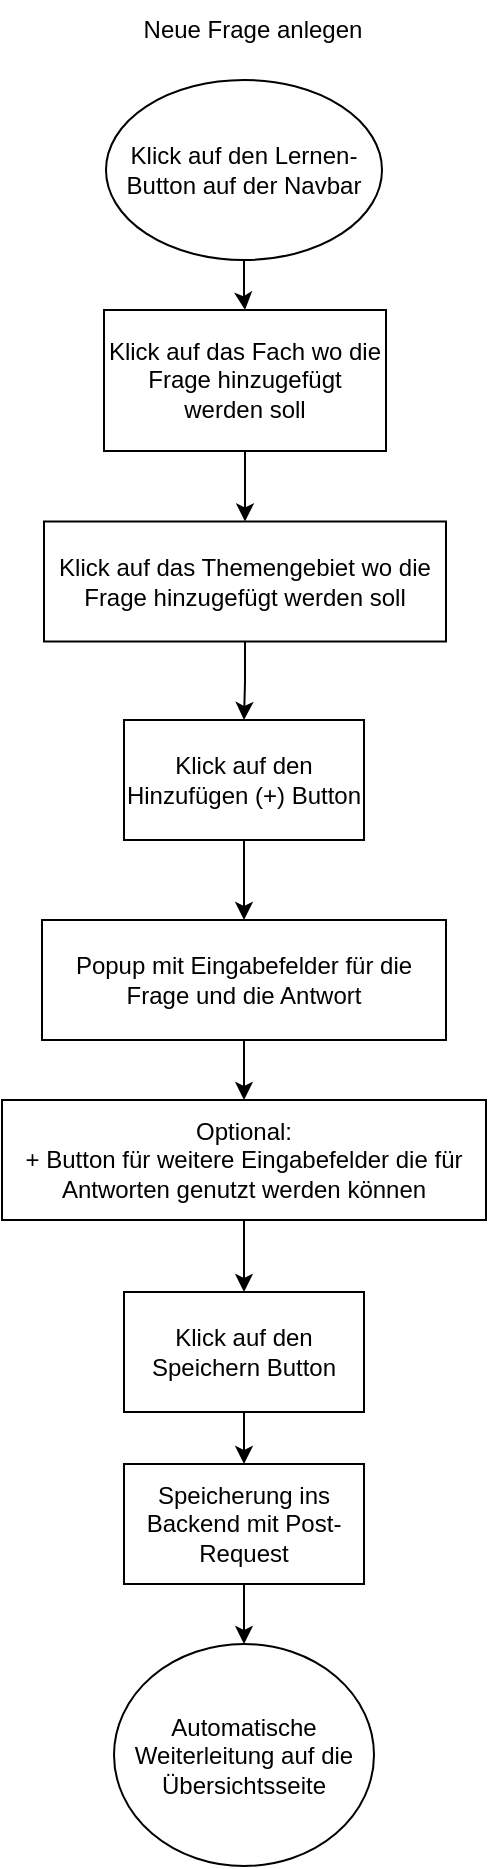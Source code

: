 <mxfile version="21.6.5" type="device">
  <diagram name="Seite-1" id="sKxij5MmUK99U8ejuEGg">
    <mxGraphModel dx="1354" dy="1902" grid="1" gridSize="10" guides="1" tooltips="1" connect="1" arrows="1" fold="1" page="1" pageScale="1" pageWidth="827" pageHeight="1169" math="0" shadow="0">
      <root>
        <mxCell id="0" />
        <mxCell id="1" parent="0" />
        <mxCell id="XJG3UWN4zniphuzxOySA-1" value="" style="edgeStyle=orthogonalEdgeStyle;rounded=0;orthogonalLoop=1;jettySize=auto;html=1;" edge="1" parent="1" source="XJG3UWN4zniphuzxOySA-2" target="XJG3UWN4zniphuzxOySA-14">
          <mxGeometry relative="1" as="geometry" />
        </mxCell>
        <mxCell id="XJG3UWN4zniphuzxOySA-2" value="Klick auf den Lernen- Button auf der Navbar" style="ellipse;whiteSpace=wrap;html=1;" vertex="1" parent="1">
          <mxGeometry x="380" y="-1070" width="138" height="90" as="geometry" />
        </mxCell>
        <mxCell id="XJG3UWN4zniphuzxOySA-3" value="Neue Frage anlegen" style="text;html=1;strokeColor=none;fillColor=none;align=center;verticalAlign=middle;whiteSpace=wrap;rounded=0;" vertex="1" parent="1">
          <mxGeometry x="357" y="-1110" width="193" height="30" as="geometry" />
        </mxCell>
        <mxCell id="XJG3UWN4zniphuzxOySA-4" value="" style="edgeStyle=orthogonalEdgeStyle;rounded=0;orthogonalLoop=1;jettySize=auto;html=1;" edge="1" parent="1" source="XJG3UWN4zniphuzxOySA-5" target="XJG3UWN4zniphuzxOySA-7">
          <mxGeometry relative="1" as="geometry" />
        </mxCell>
        <mxCell id="XJG3UWN4zniphuzxOySA-5" value="Klick auf den Hinzufügen (+) Button " style="whiteSpace=wrap;html=1;" vertex="1" parent="1">
          <mxGeometry x="389" y="-750" width="120" height="60" as="geometry" />
        </mxCell>
        <mxCell id="XJG3UWN4zniphuzxOySA-19" value="" style="edgeStyle=orthogonalEdgeStyle;rounded=0;orthogonalLoop=1;jettySize=auto;html=1;" edge="1" parent="1" source="XJG3UWN4zniphuzxOySA-7" target="XJG3UWN4zniphuzxOySA-18">
          <mxGeometry relative="1" as="geometry" />
        </mxCell>
        <mxCell id="XJG3UWN4zniphuzxOySA-7" value="Popup mit Eingabefelder für die Frage und die Antwort" style="whiteSpace=wrap;html=1;" vertex="1" parent="1">
          <mxGeometry x="348" y="-650" width="202" height="60" as="geometry" />
        </mxCell>
        <mxCell id="XJG3UWN4zniphuzxOySA-8" value="" style="edgeStyle=orthogonalEdgeStyle;rounded=0;orthogonalLoop=1;jettySize=auto;html=1;" edge="1" parent="1" source="XJG3UWN4zniphuzxOySA-9" target="XJG3UWN4zniphuzxOySA-11">
          <mxGeometry relative="1" as="geometry" />
        </mxCell>
        <mxCell id="XJG3UWN4zniphuzxOySA-9" value="Klick auf den Speichern Button" style="whiteSpace=wrap;html=1;" vertex="1" parent="1">
          <mxGeometry x="389" y="-464" width="120" height="60" as="geometry" />
        </mxCell>
        <mxCell id="XJG3UWN4zniphuzxOySA-10" value="" style="edgeStyle=orthogonalEdgeStyle;rounded=0;orthogonalLoop=1;jettySize=auto;html=1;" edge="1" parent="1" source="XJG3UWN4zniphuzxOySA-11" target="XJG3UWN4zniphuzxOySA-12">
          <mxGeometry relative="1" as="geometry" />
        </mxCell>
        <mxCell id="XJG3UWN4zniphuzxOySA-11" value="Speicherung ins Backend mit Post-Request" style="whiteSpace=wrap;html=1;" vertex="1" parent="1">
          <mxGeometry x="389" y="-378" width="120" height="60" as="geometry" />
        </mxCell>
        <mxCell id="XJG3UWN4zniphuzxOySA-12" value="Automatische Weiterleitung auf die Übersichtsseite" style="ellipse;whiteSpace=wrap;html=1;" vertex="1" parent="1">
          <mxGeometry x="384" y="-288" width="130" height="111" as="geometry" />
        </mxCell>
        <mxCell id="XJG3UWN4zniphuzxOySA-16" value="" style="edgeStyle=orthogonalEdgeStyle;rounded=0;orthogonalLoop=1;jettySize=auto;html=1;" edge="1" parent="1" source="XJG3UWN4zniphuzxOySA-14" target="XJG3UWN4zniphuzxOySA-15">
          <mxGeometry relative="1" as="geometry" />
        </mxCell>
        <mxCell id="XJG3UWN4zniphuzxOySA-14" value="Klick auf das Fach wo die Frage hinzugefügt werden soll" style="whiteSpace=wrap;html=1;" vertex="1" parent="1">
          <mxGeometry x="379" y="-955" width="141" height="70.5" as="geometry" />
        </mxCell>
        <mxCell id="XJG3UWN4zniphuzxOySA-17" value="" style="edgeStyle=orthogonalEdgeStyle;rounded=0;orthogonalLoop=1;jettySize=auto;html=1;" edge="1" parent="1" source="XJG3UWN4zniphuzxOySA-15" target="XJG3UWN4zniphuzxOySA-5">
          <mxGeometry relative="1" as="geometry" />
        </mxCell>
        <mxCell id="XJG3UWN4zniphuzxOySA-15" value="Klick auf das Themengebiet wo die Frage hinzugefügt werden soll" style="whiteSpace=wrap;html=1;" vertex="1" parent="1">
          <mxGeometry x="349" y="-849.25" width="201" height="60" as="geometry" />
        </mxCell>
        <mxCell id="XJG3UWN4zniphuzxOySA-20" value="" style="edgeStyle=orthogonalEdgeStyle;rounded=0;orthogonalLoop=1;jettySize=auto;html=1;" edge="1" parent="1" source="XJG3UWN4zniphuzxOySA-18" target="XJG3UWN4zniphuzxOySA-9">
          <mxGeometry relative="1" as="geometry" />
        </mxCell>
        <mxCell id="XJG3UWN4zniphuzxOySA-18" value="Optional:&lt;br&gt;+ Button für weitere Eingabefelder die für Antworten genutzt werden können" style="whiteSpace=wrap;html=1;" vertex="1" parent="1">
          <mxGeometry x="328" y="-560" width="242" height="60" as="geometry" />
        </mxCell>
      </root>
    </mxGraphModel>
  </diagram>
</mxfile>
